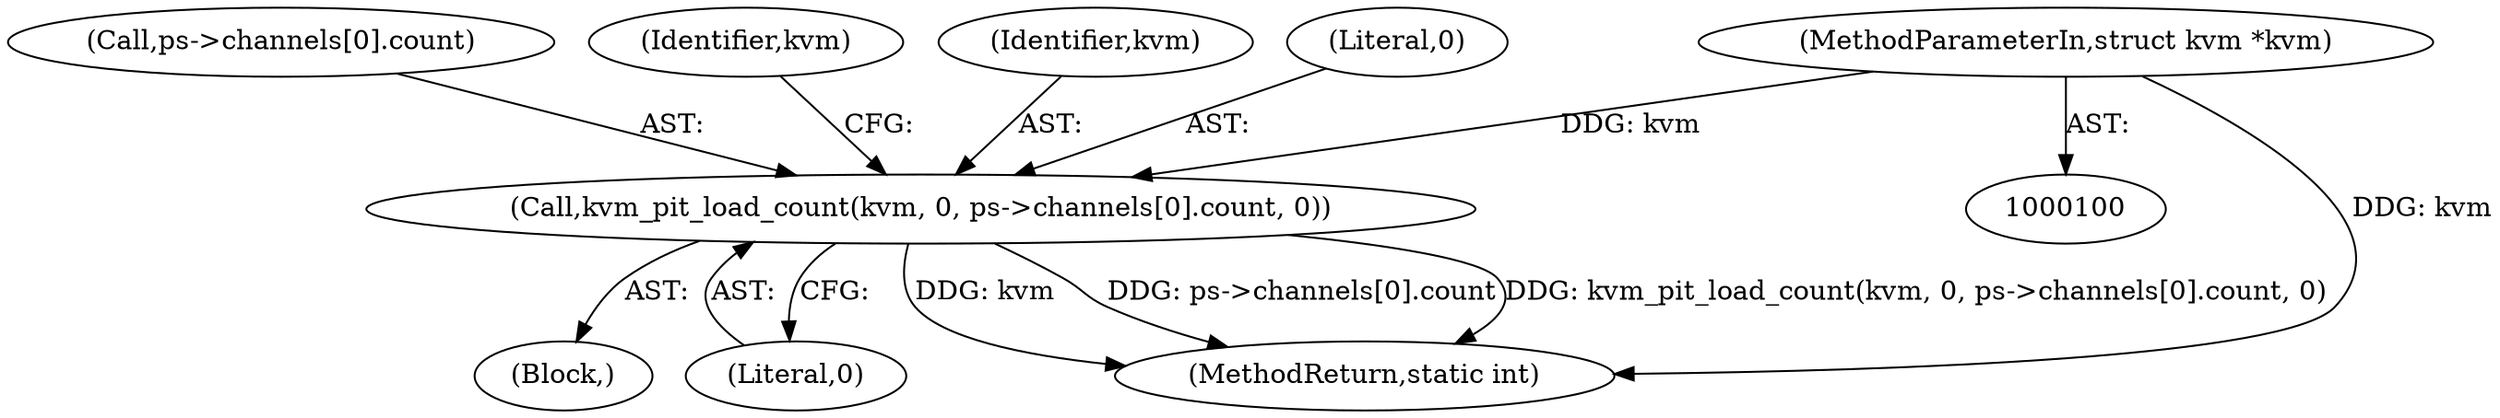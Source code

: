 digraph "1_linux_0185604c2d82c560dab2f2933a18f797e74ab5a8@array" {
"1000127" [label="(Call,kvm_pit_load_count(kvm, 0, ps->channels[0].count, 0))"];
"1000101" [label="(MethodParameterIn,struct kvm *kvm)"];
"1000137" [label="(Literal,0)"];
"1000130" [label="(Call,ps->channels[0].count)"];
"1000144" [label="(Identifier,kvm)"];
"1000127" [label="(Call,kvm_pit_load_count(kvm, 0, ps->channels[0].count, 0))"];
"1000128" [label="(Identifier,kvm)"];
"1000103" [label="(Block,)"];
"1000101" [label="(MethodParameterIn,struct kvm *kvm)"];
"1000129" [label="(Literal,0)"];
"1000151" [label="(MethodReturn,static int)"];
"1000127" -> "1000103"  [label="AST: "];
"1000127" -> "1000137"  [label="CFG: "];
"1000128" -> "1000127"  [label="AST: "];
"1000129" -> "1000127"  [label="AST: "];
"1000130" -> "1000127"  [label="AST: "];
"1000137" -> "1000127"  [label="AST: "];
"1000144" -> "1000127"  [label="CFG: "];
"1000127" -> "1000151"  [label="DDG: ps->channels[0].count"];
"1000127" -> "1000151"  [label="DDG: kvm_pit_load_count(kvm, 0, ps->channels[0].count, 0)"];
"1000127" -> "1000151"  [label="DDG: kvm"];
"1000101" -> "1000127"  [label="DDG: kvm"];
"1000101" -> "1000100"  [label="AST: "];
"1000101" -> "1000151"  [label="DDG: kvm"];
}
